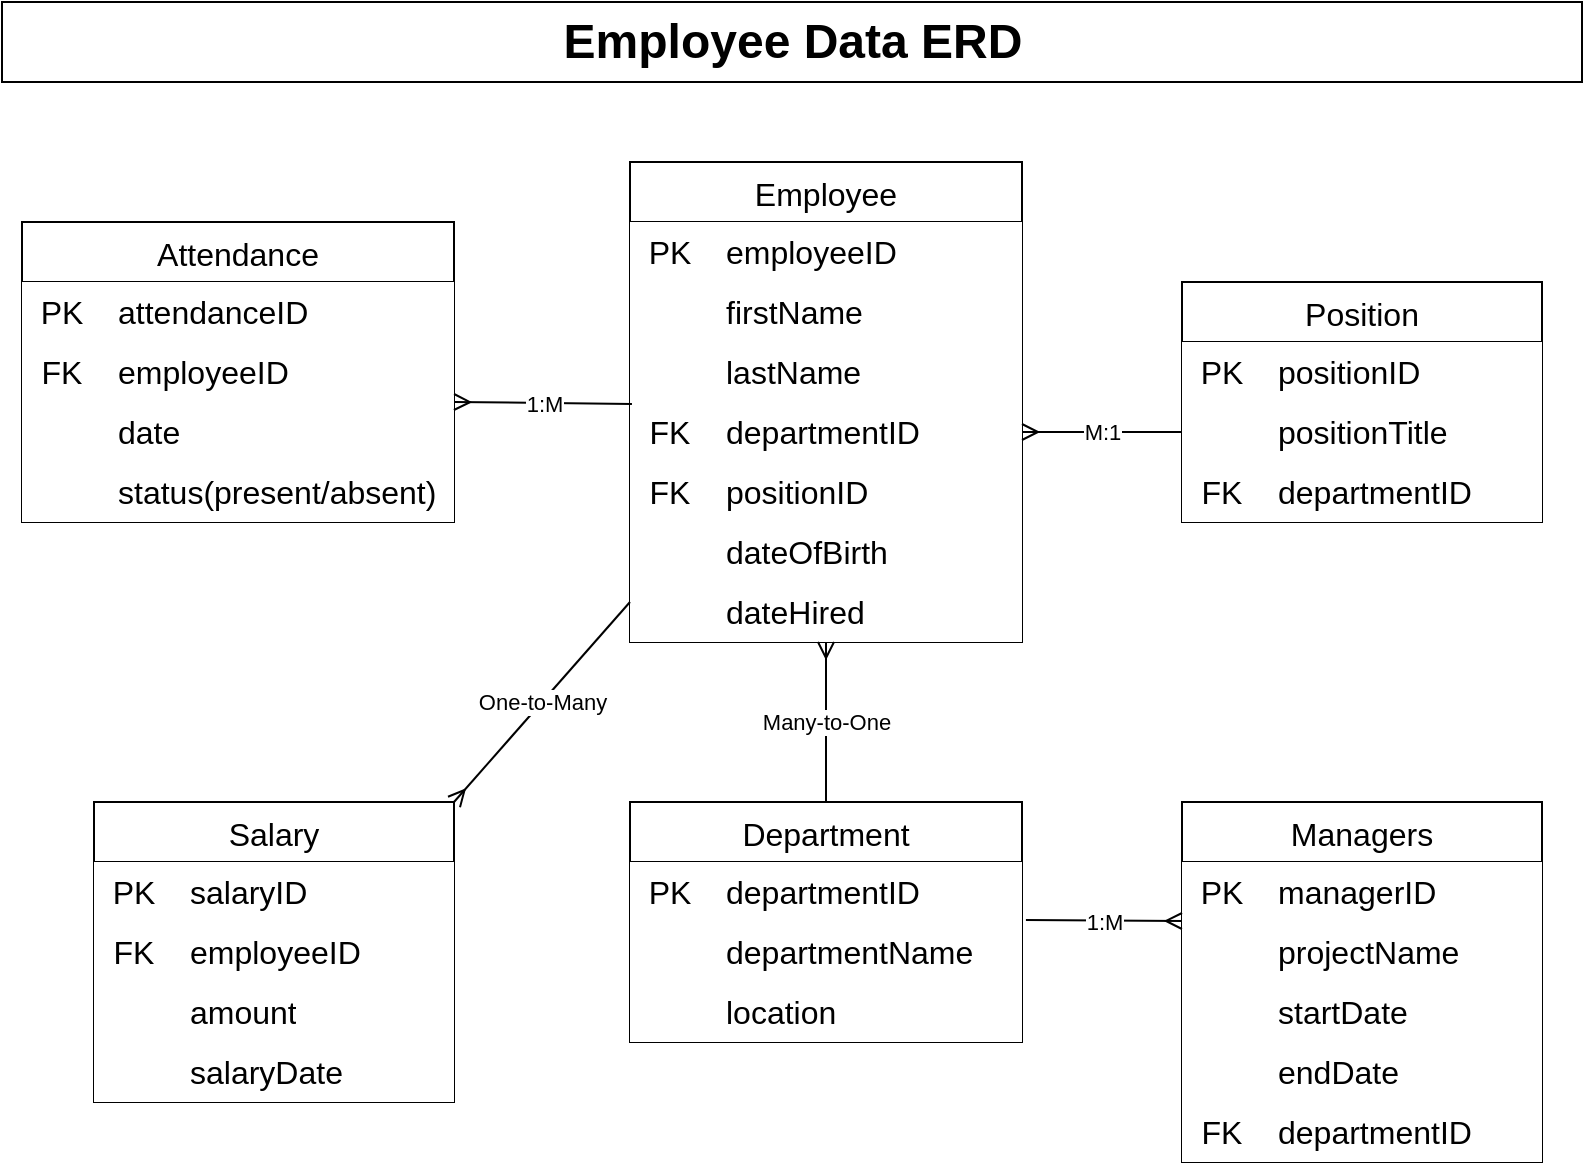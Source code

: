 <mxfile version="24.9.2">
  <diagram id="C5RBs43oDa-KdzZeNtuy" name="Page-1">
    <mxGraphModel dx="1319" dy="762" grid="1" gridSize="10" guides="1" tooltips="1" connect="1" arrows="1" fold="1" page="1" pageScale="1" pageWidth="1100" pageHeight="850" background="#ffffff" math="0" shadow="0">
      <root>
        <mxCell id="WIyWlLk6GJQsqaUBKTNV-0" />
        <mxCell id="WIyWlLk6GJQsqaUBKTNV-1" parent="WIyWlLk6GJQsqaUBKTNV-0" />
        <mxCell id="Qf7x0E1dqHhBOgiYK0y1-11" value="Employee Data ERD" style="text;html=1;fontSize=24;fontStyle=1;verticalAlign=middle;align=center;fillColor=default;strokeColor=default;labelBackgroundColor=default;" vertex="1" parent="WIyWlLk6GJQsqaUBKTNV-1">
          <mxGeometry x="10" y="40" width="790" height="40" as="geometry" />
        </mxCell>
        <mxCell id="Qf7x0E1dqHhBOgiYK0y1-34" value="Employee" style="shape=table;startSize=30;container=1;collapsible=0;childLayout=tableLayout;fixedRows=1;rowLines=0;fontStyle=0;strokeColor=default;fontSize=16;points=[[0,0,0,0,0],[0,0.25,0,0,0],[0,0.5,0,0,0],[0,0.75,0,0,0],[0,1,0,0,0],[0.25,0,0,0,0],[0.25,1,0,0,0],[0.5,0,0,0,0],[0.5,1,0,0,0],[0.75,0,0,0,0],[0.75,1,0,0,0],[1,0,0,0,0],[1,0.25,0,0,0],[1,0.5,0,0,0],[1,0.75,0,0,0],[1,1,0,0,0]];labelBackgroundColor=default;" vertex="1" parent="WIyWlLk6GJQsqaUBKTNV-1">
          <mxGeometry x="324" y="120" width="196" height="240" as="geometry" />
        </mxCell>
        <mxCell id="Qf7x0E1dqHhBOgiYK0y1-35" value="" style="shape=tableRow;horizontal=0;startSize=0;swimlaneHead=0;swimlaneBody=0;top=0;left=0;bottom=0;right=0;collapsible=0;dropTarget=0;fillColor=none;points=[[0,0.5],[1,0.5]];portConstraint=eastwest;strokeColor=inherit;fontSize=16;labelBackgroundColor=default;" vertex="1" parent="Qf7x0E1dqHhBOgiYK0y1-34">
          <mxGeometry y="30" width="196" height="30" as="geometry" />
        </mxCell>
        <mxCell id="Qf7x0E1dqHhBOgiYK0y1-36" value="PK" style="shape=partialRectangle;html=1;whiteSpace=wrap;connectable=0;fillColor=default;top=0;left=0;bottom=0;right=0;overflow=hidden;pointerEvents=1;strokeColor=inherit;fontSize=16;labelBackgroundColor=default;" vertex="1" parent="Qf7x0E1dqHhBOgiYK0y1-35">
          <mxGeometry width="40" height="30" as="geometry">
            <mxRectangle width="40" height="30" as="alternateBounds" />
          </mxGeometry>
        </mxCell>
        <mxCell id="Qf7x0E1dqHhBOgiYK0y1-37" value="employeeID" style="shape=partialRectangle;html=1;whiteSpace=wrap;connectable=0;fillColor=default;top=0;left=0;bottom=0;right=0;align=left;spacingLeft=6;overflow=hidden;strokeColor=inherit;fontSize=16;labelBackgroundColor=default;" vertex="1" parent="Qf7x0E1dqHhBOgiYK0y1-35">
          <mxGeometry x="40" width="156" height="30" as="geometry">
            <mxRectangle width="156" height="30" as="alternateBounds" />
          </mxGeometry>
        </mxCell>
        <mxCell id="Qf7x0E1dqHhBOgiYK0y1-38" value="" style="shape=tableRow;horizontal=0;startSize=0;swimlaneHead=0;swimlaneBody=0;top=0;left=0;bottom=0;right=0;collapsible=0;dropTarget=0;fillColor=none;points=[[0,0.5],[1,0.5]];portConstraint=eastwest;strokeColor=inherit;fontSize=16;labelBackgroundColor=default;" vertex="1" parent="Qf7x0E1dqHhBOgiYK0y1-34">
          <mxGeometry y="60" width="196" height="30" as="geometry" />
        </mxCell>
        <mxCell id="Qf7x0E1dqHhBOgiYK0y1-39" value="" style="shape=partialRectangle;html=1;whiteSpace=wrap;connectable=0;fillColor=default;top=0;left=0;bottom=0;right=0;overflow=hidden;strokeColor=inherit;fontSize=16;labelBackgroundColor=default;" vertex="1" parent="Qf7x0E1dqHhBOgiYK0y1-38">
          <mxGeometry width="40" height="30" as="geometry">
            <mxRectangle width="40" height="30" as="alternateBounds" />
          </mxGeometry>
        </mxCell>
        <mxCell id="Qf7x0E1dqHhBOgiYK0y1-40" value="firstName" style="shape=partialRectangle;html=1;whiteSpace=wrap;connectable=0;fillColor=default;top=0;left=0;bottom=0;right=0;align=left;spacingLeft=6;overflow=hidden;strokeColor=inherit;fontSize=16;labelBackgroundColor=default;" vertex="1" parent="Qf7x0E1dqHhBOgiYK0y1-38">
          <mxGeometry x="40" width="156" height="30" as="geometry">
            <mxRectangle width="156" height="30" as="alternateBounds" />
          </mxGeometry>
        </mxCell>
        <mxCell id="Qf7x0E1dqHhBOgiYK0y1-41" value="" style="shape=tableRow;horizontal=0;startSize=0;swimlaneHead=0;swimlaneBody=0;top=0;left=0;bottom=0;right=0;collapsible=0;dropTarget=0;fillColor=none;points=[[0,0.5],[1,0.5]];portConstraint=eastwest;strokeColor=inherit;fontSize=16;labelBackgroundColor=default;" vertex="1" parent="Qf7x0E1dqHhBOgiYK0y1-34">
          <mxGeometry y="90" width="196" height="30" as="geometry" />
        </mxCell>
        <mxCell id="Qf7x0E1dqHhBOgiYK0y1-42" value="" style="shape=partialRectangle;html=1;whiteSpace=wrap;connectable=0;fillColor=default;top=0;left=0;bottom=0;right=0;overflow=hidden;strokeColor=inherit;fontSize=16;labelBackgroundColor=default;" vertex="1" parent="Qf7x0E1dqHhBOgiYK0y1-41">
          <mxGeometry width="40" height="30" as="geometry">
            <mxRectangle width="40" height="30" as="alternateBounds" />
          </mxGeometry>
        </mxCell>
        <mxCell id="Qf7x0E1dqHhBOgiYK0y1-43" value="lastName" style="shape=partialRectangle;html=1;whiteSpace=wrap;connectable=0;fillColor=default;top=0;left=0;bottom=0;right=0;align=left;spacingLeft=6;overflow=hidden;strokeColor=inherit;fontSize=16;labelBackgroundColor=default;" vertex="1" parent="Qf7x0E1dqHhBOgiYK0y1-41">
          <mxGeometry x="40" width="156" height="30" as="geometry">
            <mxRectangle width="156" height="30" as="alternateBounds" />
          </mxGeometry>
        </mxCell>
        <mxCell id="Qf7x0E1dqHhBOgiYK0y1-44" value="" style="shape=tableRow;horizontal=0;startSize=0;swimlaneHead=0;swimlaneBody=0;top=0;left=0;bottom=0;right=0;collapsible=0;dropTarget=0;fillColor=none;points=[[0,0.5],[1,0.5]];portConstraint=eastwest;strokeColor=inherit;fontSize=16;labelBackgroundColor=default;" vertex="1" parent="Qf7x0E1dqHhBOgiYK0y1-34">
          <mxGeometry y="120" width="196" height="30" as="geometry" />
        </mxCell>
        <mxCell id="Qf7x0E1dqHhBOgiYK0y1-45" value="FK" style="shape=partialRectangle;html=1;whiteSpace=wrap;connectable=0;fillColor=default;top=0;left=0;bottom=0;right=0;overflow=hidden;strokeColor=inherit;fontSize=16;labelBackgroundColor=default;" vertex="1" parent="Qf7x0E1dqHhBOgiYK0y1-44">
          <mxGeometry width="40" height="30" as="geometry">
            <mxRectangle width="40" height="30" as="alternateBounds" />
          </mxGeometry>
        </mxCell>
        <mxCell id="Qf7x0E1dqHhBOgiYK0y1-46" value="departmentID" style="shape=partialRectangle;html=1;whiteSpace=wrap;connectable=0;fillColor=default;top=0;left=0;bottom=0;right=0;align=left;spacingLeft=6;overflow=hidden;strokeColor=inherit;fontSize=16;labelBackgroundColor=default;" vertex="1" parent="Qf7x0E1dqHhBOgiYK0y1-44">
          <mxGeometry x="40" width="156" height="30" as="geometry">
            <mxRectangle width="156" height="30" as="alternateBounds" />
          </mxGeometry>
        </mxCell>
        <mxCell id="Qf7x0E1dqHhBOgiYK0y1-47" value="" style="shape=tableRow;horizontal=0;startSize=0;swimlaneHead=0;swimlaneBody=0;top=0;left=0;bottom=0;right=0;collapsible=0;dropTarget=0;fillColor=none;points=[[0,0.5],[1,0.5]];portConstraint=eastwest;strokeColor=inherit;fontSize=16;labelBackgroundColor=default;" vertex="1" parent="Qf7x0E1dqHhBOgiYK0y1-34">
          <mxGeometry y="150" width="196" height="30" as="geometry" />
        </mxCell>
        <mxCell id="Qf7x0E1dqHhBOgiYK0y1-48" value="FK" style="shape=partialRectangle;html=1;whiteSpace=wrap;connectable=0;fillColor=default;top=0;left=0;bottom=0;right=0;overflow=hidden;strokeColor=inherit;fontSize=16;labelBackgroundColor=default;" vertex="1" parent="Qf7x0E1dqHhBOgiYK0y1-47">
          <mxGeometry width="40" height="30" as="geometry">
            <mxRectangle width="40" height="30" as="alternateBounds" />
          </mxGeometry>
        </mxCell>
        <mxCell id="Qf7x0E1dqHhBOgiYK0y1-49" value="positionID" style="shape=partialRectangle;html=1;whiteSpace=wrap;connectable=0;fillColor=default;top=0;left=0;bottom=0;right=0;align=left;spacingLeft=6;overflow=hidden;strokeColor=inherit;fontSize=16;labelBackgroundColor=default;" vertex="1" parent="Qf7x0E1dqHhBOgiYK0y1-47">
          <mxGeometry x="40" width="156" height="30" as="geometry">
            <mxRectangle width="156" height="30" as="alternateBounds" />
          </mxGeometry>
        </mxCell>
        <mxCell id="Qf7x0E1dqHhBOgiYK0y1-50" value="" style="shape=tableRow;horizontal=0;startSize=0;swimlaneHead=0;swimlaneBody=0;top=0;left=0;bottom=0;right=0;collapsible=0;dropTarget=0;fillColor=none;points=[[0,0.5],[1,0.5]];portConstraint=eastwest;strokeColor=inherit;fontSize=16;labelBackgroundColor=default;" vertex="1" parent="Qf7x0E1dqHhBOgiYK0y1-34">
          <mxGeometry y="180" width="196" height="30" as="geometry" />
        </mxCell>
        <mxCell id="Qf7x0E1dqHhBOgiYK0y1-51" value="" style="shape=partialRectangle;html=1;whiteSpace=wrap;connectable=0;fillColor=default;top=0;left=0;bottom=0;right=0;overflow=hidden;strokeColor=inherit;fontSize=16;labelBackgroundColor=default;" vertex="1" parent="Qf7x0E1dqHhBOgiYK0y1-50">
          <mxGeometry width="40" height="30" as="geometry">
            <mxRectangle width="40" height="30" as="alternateBounds" />
          </mxGeometry>
        </mxCell>
        <mxCell id="Qf7x0E1dqHhBOgiYK0y1-52" value="dateOfBirth" style="shape=partialRectangle;html=1;whiteSpace=wrap;connectable=0;fillColor=default;top=0;left=0;bottom=0;right=0;align=left;spacingLeft=6;overflow=hidden;strokeColor=inherit;fontSize=16;labelBackgroundColor=default;" vertex="1" parent="Qf7x0E1dqHhBOgiYK0y1-50">
          <mxGeometry x="40" width="156" height="30" as="geometry">
            <mxRectangle width="156" height="30" as="alternateBounds" />
          </mxGeometry>
        </mxCell>
        <mxCell id="Qf7x0E1dqHhBOgiYK0y1-53" value="" style="shape=tableRow;horizontal=0;startSize=0;swimlaneHead=0;swimlaneBody=0;top=0;left=0;bottom=0;right=0;collapsible=0;dropTarget=0;fillColor=none;points=[[0,0.5],[1,0.5]];portConstraint=eastwest;strokeColor=inherit;fontSize=16;labelBackgroundColor=default;" vertex="1" parent="Qf7x0E1dqHhBOgiYK0y1-34">
          <mxGeometry y="210" width="196" height="30" as="geometry" />
        </mxCell>
        <mxCell id="Qf7x0E1dqHhBOgiYK0y1-54" value="" style="shape=partialRectangle;html=1;whiteSpace=wrap;connectable=0;fillColor=default;top=0;left=0;bottom=0;right=0;overflow=hidden;strokeColor=inherit;fontSize=16;labelBackgroundColor=default;" vertex="1" parent="Qf7x0E1dqHhBOgiYK0y1-53">
          <mxGeometry width="40" height="30" as="geometry">
            <mxRectangle width="40" height="30" as="alternateBounds" />
          </mxGeometry>
        </mxCell>
        <mxCell id="Qf7x0E1dqHhBOgiYK0y1-55" value="dateHired" style="shape=partialRectangle;html=1;whiteSpace=wrap;connectable=0;fillColor=default;top=0;left=0;bottom=0;right=0;align=left;spacingLeft=6;overflow=hidden;strokeColor=inherit;fontSize=16;labelBackgroundColor=default;" vertex="1" parent="Qf7x0E1dqHhBOgiYK0y1-53">
          <mxGeometry x="40" width="156" height="30" as="geometry">
            <mxRectangle width="156" height="30" as="alternateBounds" />
          </mxGeometry>
        </mxCell>
        <mxCell id="Qf7x0E1dqHhBOgiYK0y1-78" value="Department" style="shape=table;startSize=30;container=1;collapsible=0;childLayout=tableLayout;fixedRows=1;rowLines=0;fontStyle=0;strokeColor=default;fontSize=16;labelBackgroundColor=default;" vertex="1" parent="WIyWlLk6GJQsqaUBKTNV-1">
          <mxGeometry x="324" y="440" width="196" height="120" as="geometry" />
        </mxCell>
        <mxCell id="Qf7x0E1dqHhBOgiYK0y1-126" value="" style="shape=tableRow;horizontal=0;startSize=0;swimlaneHead=0;swimlaneBody=0;top=0;left=0;bottom=0;right=0;collapsible=0;dropTarget=0;fillColor=none;points=[[0,0.5],[1,0.5]];portConstraint=eastwest;strokeColor=inherit;fontSize=16;labelBackgroundColor=default;" vertex="1" parent="Qf7x0E1dqHhBOgiYK0y1-78">
          <mxGeometry y="30" width="196" height="30" as="geometry" />
        </mxCell>
        <mxCell id="Qf7x0E1dqHhBOgiYK0y1-127" value="PK" style="shape=partialRectangle;html=1;whiteSpace=wrap;connectable=0;fillColor=default;top=0;left=0;bottom=0;right=0;overflow=hidden;pointerEvents=1;strokeColor=inherit;fontSize=16;labelBackgroundColor=default;" vertex="1" parent="Qf7x0E1dqHhBOgiYK0y1-126">
          <mxGeometry width="40" height="30" as="geometry">
            <mxRectangle width="40" height="30" as="alternateBounds" />
          </mxGeometry>
        </mxCell>
        <mxCell id="Qf7x0E1dqHhBOgiYK0y1-128" value="departmentID" style="shape=partialRectangle;html=1;whiteSpace=wrap;connectable=0;fillColor=default;top=0;left=0;bottom=0;right=0;align=left;spacingLeft=6;overflow=hidden;strokeColor=inherit;fontSize=16;labelBackgroundColor=default;" vertex="1" parent="Qf7x0E1dqHhBOgiYK0y1-126">
          <mxGeometry x="40" width="156" height="30" as="geometry">
            <mxRectangle width="156" height="30" as="alternateBounds" />
          </mxGeometry>
        </mxCell>
        <mxCell id="Qf7x0E1dqHhBOgiYK0y1-82" value="" style="shape=tableRow;horizontal=0;startSize=0;swimlaneHead=0;swimlaneBody=0;top=0;left=0;bottom=0;right=0;collapsible=0;dropTarget=0;fillColor=none;points=[[0,0.5],[1,0.5]];portConstraint=eastwest;strokeColor=inherit;fontSize=16;labelBackgroundColor=default;" vertex="1" parent="Qf7x0E1dqHhBOgiYK0y1-78">
          <mxGeometry y="60" width="196" height="30" as="geometry" />
        </mxCell>
        <mxCell id="Qf7x0E1dqHhBOgiYK0y1-83" value="" style="shape=partialRectangle;html=1;whiteSpace=wrap;connectable=0;fillColor=default;top=0;left=0;bottom=0;right=0;overflow=hidden;strokeColor=inherit;fontSize=16;labelBackgroundColor=default;" vertex="1" parent="Qf7x0E1dqHhBOgiYK0y1-82">
          <mxGeometry width="40" height="30" as="geometry">
            <mxRectangle width="40" height="30" as="alternateBounds" />
          </mxGeometry>
        </mxCell>
        <mxCell id="Qf7x0E1dqHhBOgiYK0y1-84" value="departmentName" style="shape=partialRectangle;html=1;whiteSpace=wrap;connectable=0;fillColor=default;top=0;left=0;bottom=0;right=0;align=left;spacingLeft=6;overflow=hidden;strokeColor=inherit;fontSize=16;labelBackgroundColor=default;" vertex="1" parent="Qf7x0E1dqHhBOgiYK0y1-82">
          <mxGeometry x="40" width="156" height="30" as="geometry">
            <mxRectangle width="156" height="30" as="alternateBounds" />
          </mxGeometry>
        </mxCell>
        <mxCell id="Qf7x0E1dqHhBOgiYK0y1-85" value="" style="shape=tableRow;horizontal=0;startSize=0;swimlaneHead=0;swimlaneBody=0;top=0;left=0;bottom=0;right=0;collapsible=0;dropTarget=0;fillColor=none;points=[[0,0.5],[1,0.5]];portConstraint=eastwest;strokeColor=inherit;fontSize=16;labelBackgroundColor=default;" vertex="1" parent="Qf7x0E1dqHhBOgiYK0y1-78">
          <mxGeometry y="90" width="196" height="30" as="geometry" />
        </mxCell>
        <mxCell id="Qf7x0E1dqHhBOgiYK0y1-86" value="" style="shape=partialRectangle;html=1;whiteSpace=wrap;connectable=0;fillColor=default;top=0;left=0;bottom=0;right=0;overflow=hidden;strokeColor=inherit;fontSize=16;labelBackgroundColor=default;" vertex="1" parent="Qf7x0E1dqHhBOgiYK0y1-85">
          <mxGeometry width="40" height="30" as="geometry">
            <mxRectangle width="40" height="30" as="alternateBounds" />
          </mxGeometry>
        </mxCell>
        <mxCell id="Qf7x0E1dqHhBOgiYK0y1-87" value="location" style="shape=partialRectangle;html=1;whiteSpace=wrap;connectable=0;fillColor=default;top=0;left=0;bottom=0;right=0;align=left;spacingLeft=6;overflow=hidden;strokeColor=inherit;fontSize=16;labelBackgroundColor=default;" vertex="1" parent="Qf7x0E1dqHhBOgiYK0y1-85">
          <mxGeometry x="40" width="156" height="30" as="geometry">
            <mxRectangle width="156" height="30" as="alternateBounds" />
          </mxGeometry>
        </mxCell>
        <mxCell id="Qf7x0E1dqHhBOgiYK0y1-101" value="Position" style="shape=table;startSize=30;container=1;collapsible=0;childLayout=tableLayout;fixedRows=1;rowLines=0;fontStyle=0;strokeColor=default;fontSize=16;labelBackgroundColor=default;" vertex="1" parent="WIyWlLk6GJQsqaUBKTNV-1">
          <mxGeometry x="600" y="180" width="180" height="120" as="geometry" />
        </mxCell>
        <mxCell id="Qf7x0E1dqHhBOgiYK0y1-102" value="" style="shape=tableRow;horizontal=0;startSize=0;swimlaneHead=0;swimlaneBody=0;top=0;left=0;bottom=0;right=0;collapsible=0;dropTarget=0;fillColor=none;points=[[0,0.5],[1,0.5]];portConstraint=eastwest;strokeColor=inherit;fontSize=16;labelBackgroundColor=default;" vertex="1" parent="Qf7x0E1dqHhBOgiYK0y1-101">
          <mxGeometry y="30" width="180" height="30" as="geometry" />
        </mxCell>
        <mxCell id="Qf7x0E1dqHhBOgiYK0y1-103" value="PK" style="shape=partialRectangle;html=1;whiteSpace=wrap;connectable=0;fillColor=default;top=0;left=0;bottom=0;right=0;overflow=hidden;pointerEvents=1;strokeColor=inherit;fontSize=16;labelBackgroundColor=default;" vertex="1" parent="Qf7x0E1dqHhBOgiYK0y1-102">
          <mxGeometry width="40" height="30" as="geometry">
            <mxRectangle width="40" height="30" as="alternateBounds" />
          </mxGeometry>
        </mxCell>
        <mxCell id="Qf7x0E1dqHhBOgiYK0y1-104" value="positionID" style="shape=partialRectangle;html=1;whiteSpace=wrap;connectable=0;fillColor=default;top=0;left=0;bottom=0;right=0;align=left;spacingLeft=6;overflow=hidden;strokeColor=inherit;fontSize=16;labelBackgroundColor=default;" vertex="1" parent="Qf7x0E1dqHhBOgiYK0y1-102">
          <mxGeometry x="40" width="140" height="30" as="geometry">
            <mxRectangle width="140" height="30" as="alternateBounds" />
          </mxGeometry>
        </mxCell>
        <mxCell id="Qf7x0E1dqHhBOgiYK0y1-105" value="" style="shape=tableRow;horizontal=0;startSize=0;swimlaneHead=0;swimlaneBody=0;top=0;left=0;bottom=0;right=0;collapsible=0;dropTarget=0;fillColor=none;points=[[0,0.5],[1,0.5]];portConstraint=eastwest;strokeColor=inherit;fontSize=16;labelBackgroundColor=default;" vertex="1" parent="Qf7x0E1dqHhBOgiYK0y1-101">
          <mxGeometry y="60" width="180" height="30" as="geometry" />
        </mxCell>
        <mxCell id="Qf7x0E1dqHhBOgiYK0y1-106" value="" style="shape=partialRectangle;html=1;whiteSpace=wrap;connectable=0;fillColor=default;top=0;left=0;bottom=0;right=0;overflow=hidden;strokeColor=inherit;fontSize=16;labelBackgroundColor=default;" vertex="1" parent="Qf7x0E1dqHhBOgiYK0y1-105">
          <mxGeometry width="40" height="30" as="geometry">
            <mxRectangle width="40" height="30" as="alternateBounds" />
          </mxGeometry>
        </mxCell>
        <mxCell id="Qf7x0E1dqHhBOgiYK0y1-107" value="positionTitle" style="shape=partialRectangle;html=1;whiteSpace=wrap;connectable=0;fillColor=default;top=0;left=0;bottom=0;right=0;align=left;spacingLeft=6;overflow=hidden;strokeColor=inherit;fontSize=16;labelBackgroundColor=default;" vertex="1" parent="Qf7x0E1dqHhBOgiYK0y1-105">
          <mxGeometry x="40" width="140" height="30" as="geometry">
            <mxRectangle width="140" height="30" as="alternateBounds" />
          </mxGeometry>
        </mxCell>
        <mxCell id="Qf7x0E1dqHhBOgiYK0y1-108" value="" style="shape=tableRow;horizontal=0;startSize=0;swimlaneHead=0;swimlaneBody=0;top=0;left=0;bottom=0;right=0;collapsible=0;dropTarget=0;fillColor=none;points=[[0,0.5],[1,0.5]];portConstraint=eastwest;strokeColor=inherit;fontSize=16;labelBackgroundColor=default;" vertex="1" parent="Qf7x0E1dqHhBOgiYK0y1-101">
          <mxGeometry y="90" width="180" height="30" as="geometry" />
        </mxCell>
        <mxCell id="Qf7x0E1dqHhBOgiYK0y1-109" value="FK" style="shape=partialRectangle;html=1;whiteSpace=wrap;connectable=0;fillColor=default;top=0;left=0;bottom=0;right=0;overflow=hidden;strokeColor=inherit;fontSize=16;labelBackgroundColor=default;" vertex="1" parent="Qf7x0E1dqHhBOgiYK0y1-108">
          <mxGeometry width="40" height="30" as="geometry">
            <mxRectangle width="40" height="30" as="alternateBounds" />
          </mxGeometry>
        </mxCell>
        <mxCell id="Qf7x0E1dqHhBOgiYK0y1-110" value="departmentID" style="shape=partialRectangle;html=1;whiteSpace=wrap;connectable=0;fillColor=default;top=0;left=0;bottom=0;right=0;align=left;spacingLeft=6;overflow=hidden;strokeColor=inherit;fontSize=16;labelBackgroundColor=default;" vertex="1" parent="Qf7x0E1dqHhBOgiYK0y1-108">
          <mxGeometry x="40" width="140" height="30" as="geometry">
            <mxRectangle width="140" height="30" as="alternateBounds" />
          </mxGeometry>
        </mxCell>
        <mxCell id="Qf7x0E1dqHhBOgiYK0y1-112" value="Salary" style="shape=table;startSize=30;container=1;collapsible=0;childLayout=tableLayout;fixedRows=1;rowLines=0;fontStyle=0;strokeColor=default;fontSize=16;labelBackgroundColor=default;" vertex="1" parent="WIyWlLk6GJQsqaUBKTNV-1">
          <mxGeometry x="56" y="440" width="180" height="150" as="geometry" />
        </mxCell>
        <mxCell id="Qf7x0E1dqHhBOgiYK0y1-113" value="" style="shape=tableRow;horizontal=0;startSize=0;swimlaneHead=0;swimlaneBody=0;top=0;left=0;bottom=0;right=0;collapsible=0;dropTarget=0;fillColor=none;points=[[0,0.5],[1,0.5]];portConstraint=eastwest;strokeColor=inherit;fontSize=16;labelBackgroundColor=default;" vertex="1" parent="Qf7x0E1dqHhBOgiYK0y1-112">
          <mxGeometry y="30" width="180" height="30" as="geometry" />
        </mxCell>
        <mxCell id="Qf7x0E1dqHhBOgiYK0y1-114" value="PK" style="shape=partialRectangle;html=1;whiteSpace=wrap;connectable=0;fillColor=default;top=0;left=0;bottom=0;right=0;overflow=hidden;pointerEvents=1;strokeColor=inherit;fontSize=16;labelBackgroundColor=default;" vertex="1" parent="Qf7x0E1dqHhBOgiYK0y1-113">
          <mxGeometry width="40" height="30" as="geometry">
            <mxRectangle width="40" height="30" as="alternateBounds" />
          </mxGeometry>
        </mxCell>
        <mxCell id="Qf7x0E1dqHhBOgiYK0y1-115" value="salaryID" style="shape=partialRectangle;html=1;whiteSpace=wrap;connectable=0;fillColor=default;top=0;left=0;bottom=0;right=0;align=left;spacingLeft=6;overflow=hidden;strokeColor=inherit;fontSize=16;labelBackgroundColor=default;" vertex="1" parent="Qf7x0E1dqHhBOgiYK0y1-113">
          <mxGeometry x="40" width="140" height="30" as="geometry">
            <mxRectangle width="140" height="30" as="alternateBounds" />
          </mxGeometry>
        </mxCell>
        <mxCell id="Qf7x0E1dqHhBOgiYK0y1-116" value="" style="shape=tableRow;horizontal=0;startSize=0;swimlaneHead=0;swimlaneBody=0;top=0;left=0;bottom=0;right=0;collapsible=0;dropTarget=0;fillColor=none;points=[[0,0.5],[1,0.5]];portConstraint=eastwest;strokeColor=inherit;fontSize=16;labelBackgroundColor=default;" vertex="1" parent="Qf7x0E1dqHhBOgiYK0y1-112">
          <mxGeometry y="60" width="180" height="30" as="geometry" />
        </mxCell>
        <mxCell id="Qf7x0E1dqHhBOgiYK0y1-117" value="FK" style="shape=partialRectangle;html=1;whiteSpace=wrap;connectable=0;fillColor=default;top=0;left=0;bottom=0;right=0;overflow=hidden;strokeColor=inherit;fontSize=16;labelBackgroundColor=default;" vertex="1" parent="Qf7x0E1dqHhBOgiYK0y1-116">
          <mxGeometry width="40" height="30" as="geometry">
            <mxRectangle width="40" height="30" as="alternateBounds" />
          </mxGeometry>
        </mxCell>
        <mxCell id="Qf7x0E1dqHhBOgiYK0y1-118" value="employeeID" style="shape=partialRectangle;html=1;whiteSpace=wrap;connectable=0;fillColor=default;top=0;left=0;bottom=0;right=0;align=left;spacingLeft=6;overflow=hidden;strokeColor=inherit;fontSize=16;labelBackgroundColor=default;" vertex="1" parent="Qf7x0E1dqHhBOgiYK0y1-116">
          <mxGeometry x="40" width="140" height="30" as="geometry">
            <mxRectangle width="140" height="30" as="alternateBounds" />
          </mxGeometry>
        </mxCell>
        <mxCell id="Qf7x0E1dqHhBOgiYK0y1-119" value="" style="shape=tableRow;horizontal=0;startSize=0;swimlaneHead=0;swimlaneBody=0;top=0;left=0;bottom=0;right=0;collapsible=0;dropTarget=0;fillColor=none;points=[[0,0.5],[1,0.5]];portConstraint=eastwest;strokeColor=inherit;fontSize=16;labelBackgroundColor=default;" vertex="1" parent="Qf7x0E1dqHhBOgiYK0y1-112">
          <mxGeometry y="90" width="180" height="30" as="geometry" />
        </mxCell>
        <mxCell id="Qf7x0E1dqHhBOgiYK0y1-120" value="" style="shape=partialRectangle;html=1;whiteSpace=wrap;connectable=0;fillColor=default;top=0;left=0;bottom=0;right=0;overflow=hidden;strokeColor=inherit;fontSize=16;labelBackgroundColor=default;" vertex="1" parent="Qf7x0E1dqHhBOgiYK0y1-119">
          <mxGeometry width="40" height="30" as="geometry">
            <mxRectangle width="40" height="30" as="alternateBounds" />
          </mxGeometry>
        </mxCell>
        <mxCell id="Qf7x0E1dqHhBOgiYK0y1-121" value="amount" style="shape=partialRectangle;html=1;whiteSpace=wrap;connectable=0;fillColor=default;top=0;left=0;bottom=0;right=0;align=left;spacingLeft=6;overflow=hidden;strokeColor=inherit;fontSize=16;labelBackgroundColor=default;" vertex="1" parent="Qf7x0E1dqHhBOgiYK0y1-119">
          <mxGeometry x="40" width="140" height="30" as="geometry">
            <mxRectangle width="140" height="30" as="alternateBounds" />
          </mxGeometry>
        </mxCell>
        <mxCell id="Qf7x0E1dqHhBOgiYK0y1-123" value="" style="shape=tableRow;horizontal=0;startSize=0;swimlaneHead=0;swimlaneBody=0;top=0;left=0;bottom=0;right=0;collapsible=0;dropTarget=0;fillColor=none;points=[[0,0.5],[1,0.5]];portConstraint=eastwest;strokeColor=inherit;fontSize=16;labelBackgroundColor=default;" vertex="1" parent="Qf7x0E1dqHhBOgiYK0y1-112">
          <mxGeometry y="120" width="180" height="30" as="geometry" />
        </mxCell>
        <mxCell id="Qf7x0E1dqHhBOgiYK0y1-124" value="" style="shape=partialRectangle;html=1;whiteSpace=wrap;connectable=0;fillColor=default;top=0;left=0;bottom=0;right=0;overflow=hidden;strokeColor=inherit;fontSize=16;labelBackgroundColor=default;" vertex="1" parent="Qf7x0E1dqHhBOgiYK0y1-123">
          <mxGeometry width="40" height="30" as="geometry">
            <mxRectangle width="40" height="30" as="alternateBounds" />
          </mxGeometry>
        </mxCell>
        <mxCell id="Qf7x0E1dqHhBOgiYK0y1-125" value="salaryDate" style="shape=partialRectangle;html=1;whiteSpace=wrap;connectable=0;fillColor=default;top=0;left=0;bottom=0;right=0;align=left;spacingLeft=6;overflow=hidden;strokeColor=inherit;fontSize=16;labelBackgroundColor=default;" vertex="1" parent="Qf7x0E1dqHhBOgiYK0y1-123">
          <mxGeometry x="40" width="140" height="30" as="geometry">
            <mxRectangle width="140" height="30" as="alternateBounds" />
          </mxGeometry>
        </mxCell>
        <mxCell id="Qf7x0E1dqHhBOgiYK0y1-129" value="Attendance" style="shape=table;startSize=30;container=1;collapsible=0;childLayout=tableLayout;fixedRows=1;rowLines=0;fontStyle=0;strokeColor=default;fontSize=16;labelBackgroundColor=default;" vertex="1" parent="WIyWlLk6GJQsqaUBKTNV-1">
          <mxGeometry x="20" y="150" width="216" height="150" as="geometry" />
        </mxCell>
        <mxCell id="Qf7x0E1dqHhBOgiYK0y1-130" value="" style="shape=tableRow;horizontal=0;startSize=0;swimlaneHead=0;swimlaneBody=0;top=0;left=0;bottom=0;right=0;collapsible=0;dropTarget=0;fillColor=none;points=[[0,0.5],[1,0.5]];portConstraint=eastwest;strokeColor=inherit;fontSize=16;labelBackgroundColor=default;" vertex="1" parent="Qf7x0E1dqHhBOgiYK0y1-129">
          <mxGeometry y="30" width="216" height="30" as="geometry" />
        </mxCell>
        <mxCell id="Qf7x0E1dqHhBOgiYK0y1-131" value="PK" style="shape=partialRectangle;html=1;whiteSpace=wrap;connectable=0;fillColor=default;top=0;left=0;bottom=0;right=0;overflow=hidden;pointerEvents=1;strokeColor=inherit;fontSize=16;labelBackgroundColor=default;" vertex="1" parent="Qf7x0E1dqHhBOgiYK0y1-130">
          <mxGeometry width="40" height="30" as="geometry">
            <mxRectangle width="40" height="30" as="alternateBounds" />
          </mxGeometry>
        </mxCell>
        <mxCell id="Qf7x0E1dqHhBOgiYK0y1-132" value="attendanceID" style="shape=partialRectangle;html=1;whiteSpace=wrap;connectable=0;fillColor=default;top=0;left=0;bottom=0;right=0;align=left;spacingLeft=6;overflow=hidden;strokeColor=inherit;fontSize=16;labelBackgroundColor=default;" vertex="1" parent="Qf7x0E1dqHhBOgiYK0y1-130">
          <mxGeometry x="40" width="176" height="30" as="geometry">
            <mxRectangle width="176" height="30" as="alternateBounds" />
          </mxGeometry>
        </mxCell>
        <mxCell id="Qf7x0E1dqHhBOgiYK0y1-133" value="" style="shape=tableRow;horizontal=0;startSize=0;swimlaneHead=0;swimlaneBody=0;top=0;left=0;bottom=0;right=0;collapsible=0;dropTarget=0;fillColor=none;points=[[0,0.5],[1,0.5]];portConstraint=eastwest;strokeColor=inherit;fontSize=16;labelBackgroundColor=default;" vertex="1" parent="Qf7x0E1dqHhBOgiYK0y1-129">
          <mxGeometry y="60" width="216" height="30" as="geometry" />
        </mxCell>
        <mxCell id="Qf7x0E1dqHhBOgiYK0y1-134" value="FK" style="shape=partialRectangle;html=1;whiteSpace=wrap;connectable=0;fillColor=default;top=0;left=0;bottom=0;right=0;overflow=hidden;pointerEvents=1;strokeColor=inherit;fontSize=16;labelBackgroundColor=default;" vertex="1" parent="Qf7x0E1dqHhBOgiYK0y1-133">
          <mxGeometry width="40" height="30" as="geometry">
            <mxRectangle width="40" height="30" as="alternateBounds" />
          </mxGeometry>
        </mxCell>
        <mxCell id="Qf7x0E1dqHhBOgiYK0y1-135" value="employeeID" style="shape=partialRectangle;html=1;whiteSpace=wrap;connectable=0;fillColor=default;top=0;left=0;bottom=0;right=0;align=left;spacingLeft=6;overflow=hidden;strokeColor=inherit;fontSize=16;labelBackgroundColor=default;" vertex="1" parent="Qf7x0E1dqHhBOgiYK0y1-133">
          <mxGeometry x="40" width="176" height="30" as="geometry">
            <mxRectangle width="176" height="30" as="alternateBounds" />
          </mxGeometry>
        </mxCell>
        <mxCell id="Qf7x0E1dqHhBOgiYK0y1-136" value="" style="shape=tableRow;horizontal=0;startSize=0;swimlaneHead=0;swimlaneBody=0;top=0;left=0;bottom=0;right=0;collapsible=0;dropTarget=0;fillColor=none;points=[[0,0.5],[1,0.5]];portConstraint=eastwest;strokeColor=inherit;fontSize=16;labelBackgroundColor=default;" vertex="1" parent="Qf7x0E1dqHhBOgiYK0y1-129">
          <mxGeometry y="90" width="216" height="30" as="geometry" />
        </mxCell>
        <mxCell id="Qf7x0E1dqHhBOgiYK0y1-137" value="" style="shape=partialRectangle;html=1;whiteSpace=wrap;connectable=0;fillColor=default;top=0;left=0;bottom=0;right=0;overflow=hidden;strokeColor=inherit;fontSize=16;labelBackgroundColor=default;" vertex="1" parent="Qf7x0E1dqHhBOgiYK0y1-136">
          <mxGeometry width="40" height="30" as="geometry">
            <mxRectangle width="40" height="30" as="alternateBounds" />
          </mxGeometry>
        </mxCell>
        <mxCell id="Qf7x0E1dqHhBOgiYK0y1-138" value="date" style="shape=partialRectangle;html=1;whiteSpace=wrap;connectable=0;fillColor=default;top=0;left=0;bottom=0;right=0;align=left;spacingLeft=6;overflow=hidden;strokeColor=inherit;fontSize=16;labelBackgroundColor=default;" vertex="1" parent="Qf7x0E1dqHhBOgiYK0y1-136">
          <mxGeometry x="40" width="176" height="30" as="geometry">
            <mxRectangle width="176" height="30" as="alternateBounds" />
          </mxGeometry>
        </mxCell>
        <mxCell id="Qf7x0E1dqHhBOgiYK0y1-139" value="" style="shape=tableRow;horizontal=0;startSize=0;swimlaneHead=0;swimlaneBody=0;top=0;left=0;bottom=0;right=0;collapsible=0;dropTarget=0;fillColor=none;points=[[0,0.5],[1,0.5]];portConstraint=eastwest;strokeColor=inherit;fontSize=16;labelBackgroundColor=default;" vertex="1" parent="Qf7x0E1dqHhBOgiYK0y1-129">
          <mxGeometry y="120" width="216" height="30" as="geometry" />
        </mxCell>
        <mxCell id="Qf7x0E1dqHhBOgiYK0y1-140" value="" style="shape=partialRectangle;html=1;whiteSpace=wrap;connectable=0;fillColor=default;top=0;left=0;bottom=0;right=0;overflow=hidden;strokeColor=inherit;fontSize=16;labelBackgroundColor=default;" vertex="1" parent="Qf7x0E1dqHhBOgiYK0y1-139">
          <mxGeometry width="40" height="30" as="geometry">
            <mxRectangle width="40" height="30" as="alternateBounds" />
          </mxGeometry>
        </mxCell>
        <mxCell id="Qf7x0E1dqHhBOgiYK0y1-141" value="status(present/absent)" style="shape=partialRectangle;html=1;whiteSpace=wrap;connectable=0;fillColor=default;top=0;left=0;bottom=0;right=0;align=left;spacingLeft=6;overflow=hidden;strokeColor=inherit;fontSize=16;labelBackgroundColor=default;" vertex="1" parent="Qf7x0E1dqHhBOgiYK0y1-139">
          <mxGeometry x="40" width="176" height="30" as="geometry">
            <mxRectangle width="176" height="30" as="alternateBounds" />
          </mxGeometry>
        </mxCell>
        <mxCell id="Qf7x0E1dqHhBOgiYK0y1-143" value="Managers" style="shape=table;startSize=30;container=1;collapsible=0;childLayout=tableLayout;fixedRows=1;rowLines=0;fontStyle=0;strokeColor=default;fontSize=16;labelBackgroundColor=default;" vertex="1" parent="WIyWlLk6GJQsqaUBKTNV-1">
          <mxGeometry x="600" y="440" width="180" height="180" as="geometry" />
        </mxCell>
        <mxCell id="Qf7x0E1dqHhBOgiYK0y1-144" value="" style="shape=tableRow;horizontal=0;startSize=0;swimlaneHead=0;swimlaneBody=0;top=0;left=0;bottom=0;right=0;collapsible=0;dropTarget=0;fillColor=none;points=[[0,0.5],[1,0.5]];portConstraint=eastwest;strokeColor=inherit;fontSize=16;labelBackgroundColor=default;" vertex="1" parent="Qf7x0E1dqHhBOgiYK0y1-143">
          <mxGeometry y="30" width="180" height="30" as="geometry" />
        </mxCell>
        <mxCell id="Qf7x0E1dqHhBOgiYK0y1-145" value="PK" style="shape=partialRectangle;html=1;whiteSpace=wrap;connectable=0;fillColor=default;top=0;left=0;bottom=0;right=0;overflow=hidden;pointerEvents=1;strokeColor=inherit;fontSize=16;labelBackgroundColor=default;" vertex="1" parent="Qf7x0E1dqHhBOgiYK0y1-144">
          <mxGeometry width="40" height="30" as="geometry">
            <mxRectangle width="40" height="30" as="alternateBounds" />
          </mxGeometry>
        </mxCell>
        <mxCell id="Qf7x0E1dqHhBOgiYK0y1-146" value="managerID" style="shape=partialRectangle;html=1;whiteSpace=wrap;connectable=0;fillColor=default;top=0;left=0;bottom=0;right=0;align=left;spacingLeft=6;overflow=hidden;strokeColor=inherit;fontSize=16;labelBackgroundColor=default;" vertex="1" parent="Qf7x0E1dqHhBOgiYK0y1-144">
          <mxGeometry x="40" width="140" height="30" as="geometry">
            <mxRectangle width="140" height="30" as="alternateBounds" />
          </mxGeometry>
        </mxCell>
        <mxCell id="Qf7x0E1dqHhBOgiYK0y1-147" value="" style="shape=tableRow;horizontal=0;startSize=0;swimlaneHead=0;swimlaneBody=0;top=0;left=0;bottom=0;right=0;collapsible=0;dropTarget=0;fillColor=none;points=[[0,0.5],[1,0.5]];portConstraint=eastwest;strokeColor=inherit;fontSize=16;labelBackgroundColor=default;" vertex="1" parent="Qf7x0E1dqHhBOgiYK0y1-143">
          <mxGeometry y="60" width="180" height="30" as="geometry" />
        </mxCell>
        <mxCell id="Qf7x0E1dqHhBOgiYK0y1-148" value="" style="shape=partialRectangle;html=1;whiteSpace=wrap;connectable=0;fillColor=default;top=0;left=0;bottom=0;right=0;overflow=hidden;strokeColor=inherit;fontSize=16;labelBackgroundColor=default;" vertex="1" parent="Qf7x0E1dqHhBOgiYK0y1-147">
          <mxGeometry width="40" height="30" as="geometry">
            <mxRectangle width="40" height="30" as="alternateBounds" />
          </mxGeometry>
        </mxCell>
        <mxCell id="Qf7x0E1dqHhBOgiYK0y1-149" value="projectName" style="shape=partialRectangle;html=1;whiteSpace=wrap;connectable=0;fillColor=default;top=0;left=0;bottom=0;right=0;align=left;spacingLeft=6;overflow=hidden;strokeColor=inherit;fontSize=16;labelBackgroundColor=default;" vertex="1" parent="Qf7x0E1dqHhBOgiYK0y1-147">
          <mxGeometry x="40" width="140" height="30" as="geometry">
            <mxRectangle width="140" height="30" as="alternateBounds" />
          </mxGeometry>
        </mxCell>
        <mxCell id="Qf7x0E1dqHhBOgiYK0y1-150" value="" style="shape=tableRow;horizontal=0;startSize=0;swimlaneHead=0;swimlaneBody=0;top=0;left=0;bottom=0;right=0;collapsible=0;dropTarget=0;fillColor=none;points=[[0,0.5],[1,0.5]];portConstraint=eastwest;strokeColor=inherit;fontSize=16;labelBackgroundColor=default;" vertex="1" parent="Qf7x0E1dqHhBOgiYK0y1-143">
          <mxGeometry y="90" width="180" height="30" as="geometry" />
        </mxCell>
        <mxCell id="Qf7x0E1dqHhBOgiYK0y1-151" value="" style="shape=partialRectangle;html=1;whiteSpace=wrap;connectable=0;fillColor=default;top=0;left=0;bottom=0;right=0;overflow=hidden;strokeColor=inherit;fontSize=16;labelBackgroundColor=default;" vertex="1" parent="Qf7x0E1dqHhBOgiYK0y1-150">
          <mxGeometry width="40" height="30" as="geometry">
            <mxRectangle width="40" height="30" as="alternateBounds" />
          </mxGeometry>
        </mxCell>
        <mxCell id="Qf7x0E1dqHhBOgiYK0y1-152" value="startDate" style="shape=partialRectangle;html=1;whiteSpace=wrap;connectable=0;fillColor=default;top=0;left=0;bottom=0;right=0;align=left;spacingLeft=6;overflow=hidden;strokeColor=inherit;fontSize=16;labelBackgroundColor=default;" vertex="1" parent="Qf7x0E1dqHhBOgiYK0y1-150">
          <mxGeometry x="40" width="140" height="30" as="geometry">
            <mxRectangle width="140" height="30" as="alternateBounds" />
          </mxGeometry>
        </mxCell>
        <mxCell id="Qf7x0E1dqHhBOgiYK0y1-154" value="" style="shape=tableRow;horizontal=0;startSize=0;swimlaneHead=0;swimlaneBody=0;top=0;left=0;bottom=0;right=0;collapsible=0;dropTarget=0;fillColor=none;points=[[0,0.5],[1,0.5]];portConstraint=eastwest;strokeColor=inherit;fontSize=16;labelBackgroundColor=default;" vertex="1" parent="Qf7x0E1dqHhBOgiYK0y1-143">
          <mxGeometry y="120" width="180" height="30" as="geometry" />
        </mxCell>
        <mxCell id="Qf7x0E1dqHhBOgiYK0y1-155" value="" style="shape=partialRectangle;html=1;whiteSpace=wrap;connectable=0;fillColor=default;top=0;left=0;bottom=0;right=0;overflow=hidden;strokeColor=inherit;fontSize=16;labelBackgroundColor=default;" vertex="1" parent="Qf7x0E1dqHhBOgiYK0y1-154">
          <mxGeometry width="40" height="30" as="geometry">
            <mxRectangle width="40" height="30" as="alternateBounds" />
          </mxGeometry>
        </mxCell>
        <mxCell id="Qf7x0E1dqHhBOgiYK0y1-156" value="endDate" style="shape=partialRectangle;html=1;whiteSpace=wrap;connectable=0;fillColor=default;top=0;left=0;bottom=0;right=0;align=left;spacingLeft=6;overflow=hidden;strokeColor=inherit;fontSize=16;labelBackgroundColor=default;" vertex="1" parent="Qf7x0E1dqHhBOgiYK0y1-154">
          <mxGeometry x="40" width="140" height="30" as="geometry">
            <mxRectangle width="140" height="30" as="alternateBounds" />
          </mxGeometry>
        </mxCell>
        <mxCell id="Qf7x0E1dqHhBOgiYK0y1-157" value="" style="shape=tableRow;horizontal=0;startSize=0;swimlaneHead=0;swimlaneBody=0;top=0;left=0;bottom=0;right=0;collapsible=0;dropTarget=0;fillColor=none;points=[[0,0.5],[1,0.5]];portConstraint=eastwest;strokeColor=inherit;fontSize=16;labelBackgroundColor=default;" vertex="1" parent="Qf7x0E1dqHhBOgiYK0y1-143">
          <mxGeometry y="150" width="180" height="30" as="geometry" />
        </mxCell>
        <mxCell id="Qf7x0E1dqHhBOgiYK0y1-158" value="FK" style="shape=partialRectangle;html=1;whiteSpace=wrap;connectable=0;fillColor=default;top=0;left=0;bottom=0;right=0;overflow=hidden;strokeColor=inherit;fontSize=16;labelBackgroundColor=default;" vertex="1" parent="Qf7x0E1dqHhBOgiYK0y1-157">
          <mxGeometry width="40" height="30" as="geometry">
            <mxRectangle width="40" height="30" as="alternateBounds" />
          </mxGeometry>
        </mxCell>
        <mxCell id="Qf7x0E1dqHhBOgiYK0y1-159" value="departmentID" style="shape=partialRectangle;html=1;whiteSpace=wrap;connectable=0;fillColor=default;top=0;left=0;bottom=0;right=0;align=left;spacingLeft=6;overflow=hidden;strokeColor=inherit;fontSize=16;labelBackgroundColor=default;" vertex="1" parent="Qf7x0E1dqHhBOgiYK0y1-157">
          <mxGeometry x="40" width="140" height="30" as="geometry">
            <mxRectangle width="140" height="30" as="alternateBounds" />
          </mxGeometry>
        </mxCell>
        <mxCell id="Qf7x0E1dqHhBOgiYK0y1-167" value="" style="endArrow=none;html=1;rounded=0;entryX=0.5;entryY=0;entryDx=0;entryDy=0;startArrow=ERmany;startFill=0;endFill=0;labelBackgroundColor=default;" edge="1" parent="WIyWlLk6GJQsqaUBKTNV-1" source="Qf7x0E1dqHhBOgiYK0y1-53" target="Qf7x0E1dqHhBOgiYK0y1-78">
          <mxGeometry relative="1" as="geometry">
            <mxPoint x="340" y="440" as="sourcePoint" />
            <mxPoint x="414" y="430" as="targetPoint" />
          </mxGeometry>
        </mxCell>
        <mxCell id="Qf7x0E1dqHhBOgiYK0y1-168" value="Many-to-One" style="edgeLabel;resizable=0;html=1;;align=center;verticalAlign=middle;labelBackgroundColor=default;" connectable="0" vertex="1" parent="Qf7x0E1dqHhBOgiYK0y1-167">
          <mxGeometry relative="1" as="geometry" />
        </mxCell>
        <mxCell id="Qf7x0E1dqHhBOgiYK0y1-171" value="" style="endArrow=none;html=1;rounded=0;exitX=1;exitY=0.5;exitDx=0;exitDy=0;entryX=0;entryY=0.5;entryDx=0;entryDy=0;startArrow=ERmany;startFill=0;endFill=0;labelBackgroundColor=default;" edge="1" parent="WIyWlLk6GJQsqaUBKTNV-1" source="Qf7x0E1dqHhBOgiYK0y1-44" target="Qf7x0E1dqHhBOgiYK0y1-105">
          <mxGeometry relative="1" as="geometry">
            <mxPoint x="370" y="440" as="sourcePoint" />
            <mxPoint x="470" y="440" as="targetPoint" />
          </mxGeometry>
        </mxCell>
        <mxCell id="Qf7x0E1dqHhBOgiYK0y1-172" value="M:1" style="edgeLabel;resizable=0;html=1;;align=center;verticalAlign=middle;labelBackgroundColor=default;" connectable="0" vertex="1" parent="Qf7x0E1dqHhBOgiYK0y1-171">
          <mxGeometry relative="1" as="geometry" />
        </mxCell>
        <mxCell id="Qf7x0E1dqHhBOgiYK0y1-173" value="" style="endArrow=ERmany;html=1;rounded=0;entryX=1;entryY=0;entryDx=0;entryDy=0;endFill=0;labelBackgroundColor=default;" edge="1" parent="WIyWlLk6GJQsqaUBKTNV-1" target="Qf7x0E1dqHhBOgiYK0y1-112">
          <mxGeometry relative="1" as="geometry">
            <mxPoint x="324" y="340" as="sourcePoint" />
            <mxPoint x="147" y="440" as="targetPoint" />
          </mxGeometry>
        </mxCell>
        <mxCell id="Qf7x0E1dqHhBOgiYK0y1-174" value="One-to-Many" style="edgeLabel;resizable=0;html=1;;align=center;verticalAlign=middle;labelBackgroundColor=default;" connectable="0" vertex="1" parent="Qf7x0E1dqHhBOgiYK0y1-173">
          <mxGeometry relative="1" as="geometry">
            <mxPoint as="offset" />
          </mxGeometry>
        </mxCell>
        <mxCell id="Qf7x0E1dqHhBOgiYK0y1-176" value="" style="endArrow=ERmany;html=1;rounded=0;exitX=0.005;exitY=0.033;exitDx=0;exitDy=0;entryX=1;entryY=0;entryDx=0;entryDy=0;entryPerimeter=0;startArrow=none;startFill=0;endFill=0;labelBackgroundColor=default;exitPerimeter=0;" edge="1" parent="WIyWlLk6GJQsqaUBKTNV-1" source="Qf7x0E1dqHhBOgiYK0y1-44" target="Qf7x0E1dqHhBOgiYK0y1-136">
          <mxGeometry relative="1" as="geometry">
            <mxPoint x="370" y="440" as="sourcePoint" />
            <mxPoint x="470" y="440" as="targetPoint" />
          </mxGeometry>
        </mxCell>
        <mxCell id="Qf7x0E1dqHhBOgiYK0y1-177" value="1:M" style="edgeLabel;resizable=0;html=1;;align=center;verticalAlign=middle;labelBackgroundColor=default;" connectable="0" vertex="1" parent="Qf7x0E1dqHhBOgiYK0y1-176">
          <mxGeometry relative="1" as="geometry" />
        </mxCell>
        <mxCell id="Qf7x0E1dqHhBOgiYK0y1-178" value="" style="endArrow=ERmany;html=1;rounded=0;entryX=0.006;entryY=0.767;entryDx=0;entryDy=0;entryPerimeter=0;endFill=0;labelBackgroundColor=default;exitX=1.01;exitY=0.967;exitDx=0;exitDy=0;exitPerimeter=0;" edge="1" parent="WIyWlLk6GJQsqaUBKTNV-1" source="Qf7x0E1dqHhBOgiYK0y1-126">
          <mxGeometry relative="1" as="geometry">
            <mxPoint x="530" y="500" as="sourcePoint" />
            <mxPoint x="600.0" y="499.5" as="targetPoint" />
          </mxGeometry>
        </mxCell>
        <mxCell id="Qf7x0E1dqHhBOgiYK0y1-179" value="1:M" style="edgeLabel;resizable=0;html=1;;align=center;verticalAlign=middle;labelBackgroundColor=default;" connectable="0" vertex="1" parent="Qf7x0E1dqHhBOgiYK0y1-178">
          <mxGeometry relative="1" as="geometry" />
        </mxCell>
      </root>
    </mxGraphModel>
  </diagram>
</mxfile>
